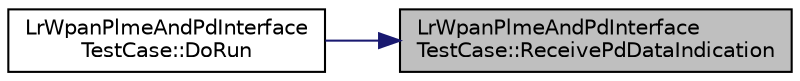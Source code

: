 digraph "LrWpanPlmeAndPdInterfaceTestCase::ReceivePdDataIndication"
{
 // LATEX_PDF_SIZE
  edge [fontname="Helvetica",fontsize="10",labelfontname="Helvetica",labelfontsize="10"];
  node [fontname="Helvetica",fontsize="10",shape=record];
  rankdir="RL";
  Node1 [label="LrWpanPlmeAndPdInterface\lTestCase::ReceivePdDataIndication",height=0.2,width=0.4,color="black", fillcolor="grey75", style="filled", fontcolor="black",tooltip="Receives a PdData indication."];
  Node1 -> Node2 [dir="back",color="midnightblue",fontsize="10",style="solid",fontname="Helvetica"];
  Node2 [label="LrWpanPlmeAndPdInterface\lTestCase::DoRun",height=0.2,width=0.4,color="black", fillcolor="white", style="filled",URL="$class_lr_wpan_plme_and_pd_interface_test_case.html#a2d79b8be9839f74b689ac04a8c5e18ce",tooltip="Implementation to actually run this TestCase."];
}
